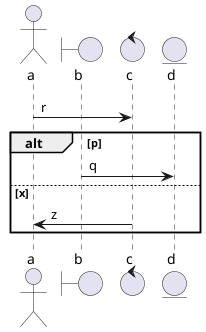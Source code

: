 @startuml
actor a
boundary b
control c
entity d
a -> c : r
alt p
b -> d : q
else x
c -> a : z
end
@enduml

